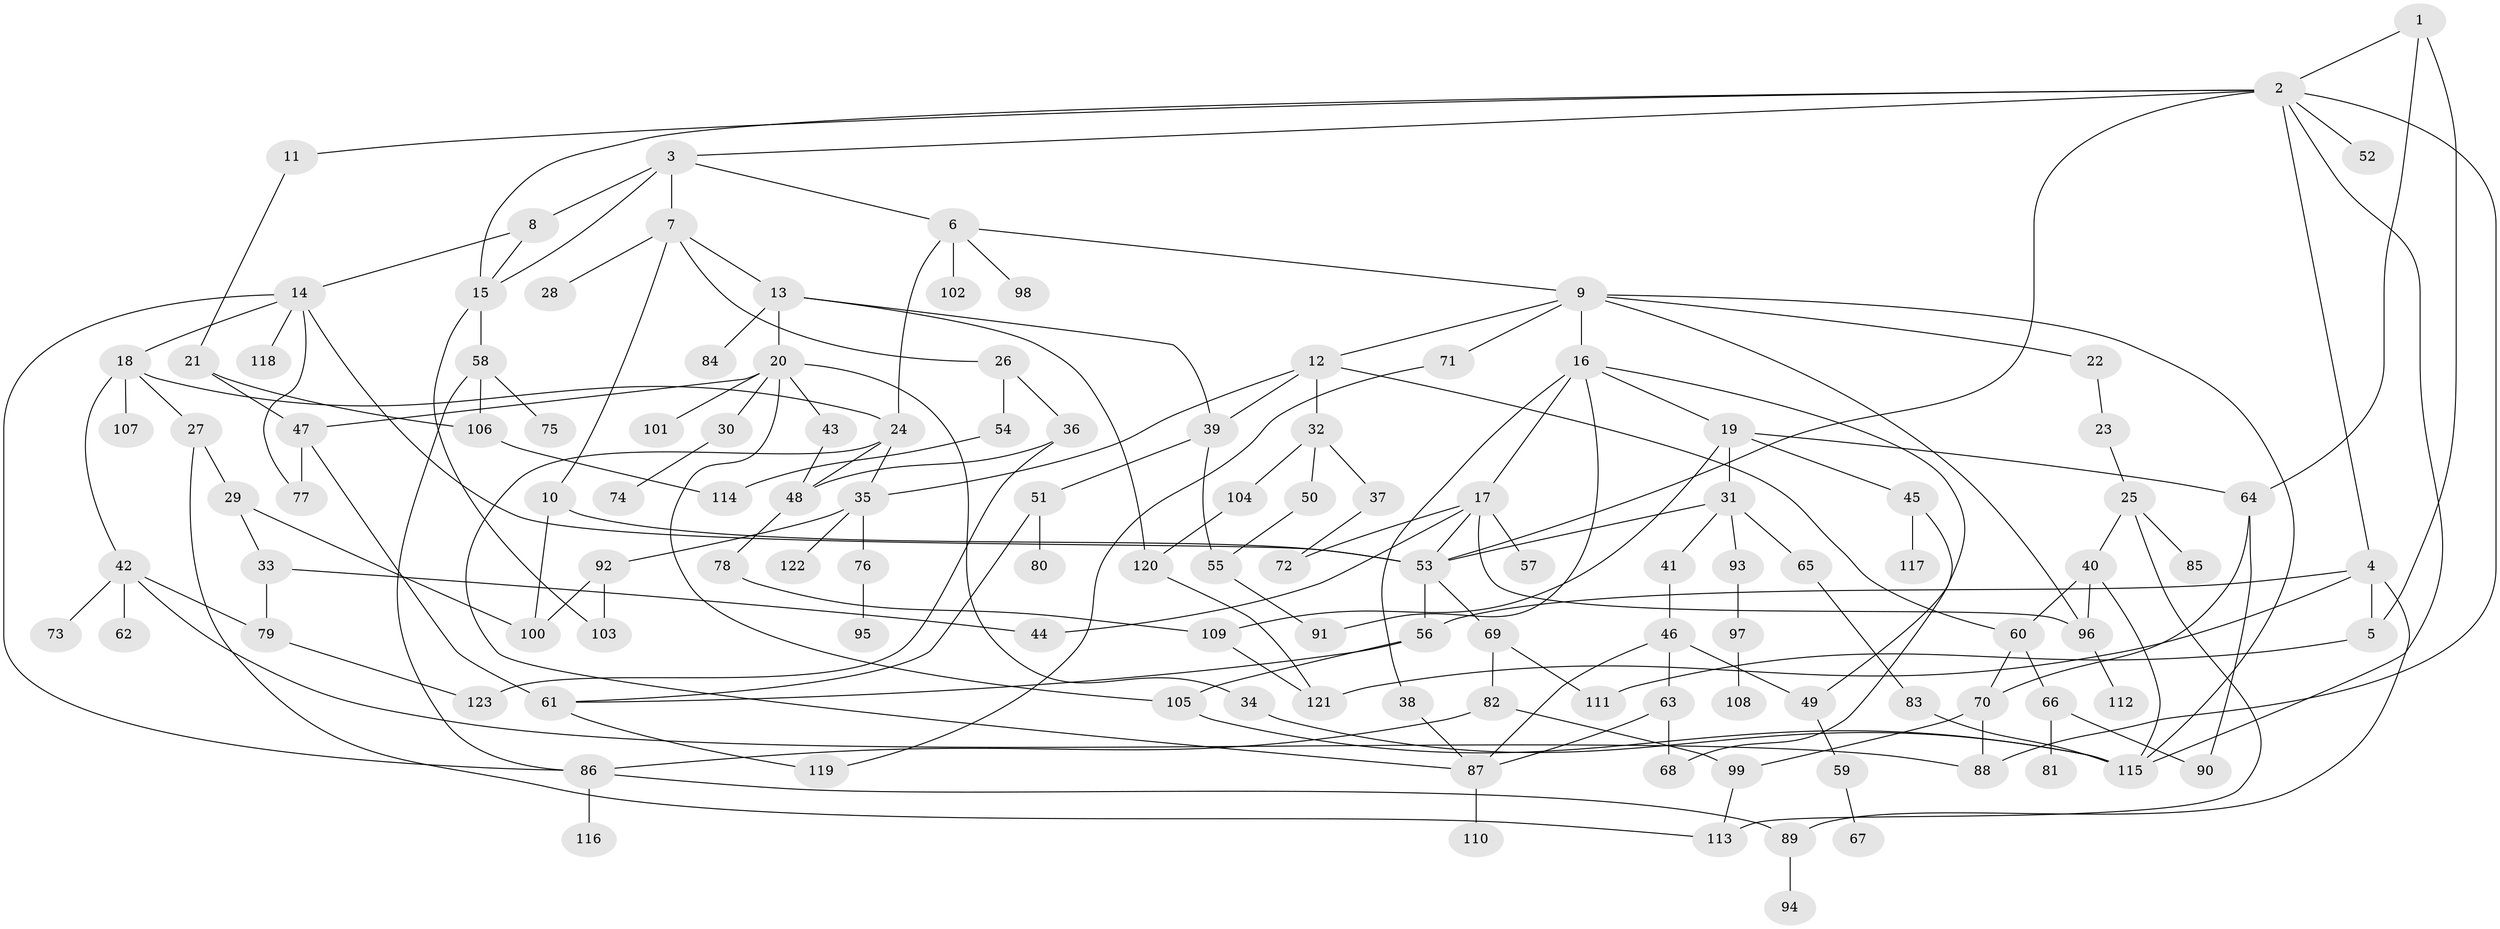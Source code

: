 // Generated by graph-tools (version 1.1) at 2025/01/03/09/25 03:01:11]
// undirected, 123 vertices, 181 edges
graph export_dot {
graph [start="1"]
  node [color=gray90,style=filled];
  1;
  2;
  3;
  4;
  5;
  6;
  7;
  8;
  9;
  10;
  11;
  12;
  13;
  14;
  15;
  16;
  17;
  18;
  19;
  20;
  21;
  22;
  23;
  24;
  25;
  26;
  27;
  28;
  29;
  30;
  31;
  32;
  33;
  34;
  35;
  36;
  37;
  38;
  39;
  40;
  41;
  42;
  43;
  44;
  45;
  46;
  47;
  48;
  49;
  50;
  51;
  52;
  53;
  54;
  55;
  56;
  57;
  58;
  59;
  60;
  61;
  62;
  63;
  64;
  65;
  66;
  67;
  68;
  69;
  70;
  71;
  72;
  73;
  74;
  75;
  76;
  77;
  78;
  79;
  80;
  81;
  82;
  83;
  84;
  85;
  86;
  87;
  88;
  89;
  90;
  91;
  92;
  93;
  94;
  95;
  96;
  97;
  98;
  99;
  100;
  101;
  102;
  103;
  104;
  105;
  106;
  107;
  108;
  109;
  110;
  111;
  112;
  113;
  114;
  115;
  116;
  117;
  118;
  119;
  120;
  121;
  122;
  123;
  1 -- 2;
  1 -- 64;
  1 -- 5;
  2 -- 3;
  2 -- 4;
  2 -- 11;
  2 -- 52;
  2 -- 115;
  2 -- 53;
  2 -- 15;
  2 -- 88;
  3 -- 6;
  3 -- 7;
  3 -- 8;
  3 -- 15;
  4 -- 5;
  4 -- 89;
  4 -- 121;
  4 -- 56;
  5 -- 111;
  6 -- 9;
  6 -- 24;
  6 -- 98;
  6 -- 102;
  7 -- 10;
  7 -- 13;
  7 -- 26;
  7 -- 28;
  8 -- 14;
  8 -- 15;
  9 -- 12;
  9 -- 16;
  9 -- 22;
  9 -- 71;
  9 -- 96;
  9 -- 115;
  10 -- 100;
  10 -- 53;
  11 -- 21;
  12 -- 32;
  12 -- 35;
  12 -- 60;
  12 -- 39;
  13 -- 20;
  13 -- 39;
  13 -- 84;
  13 -- 120;
  14 -- 18;
  14 -- 86;
  14 -- 118;
  14 -- 77;
  14 -- 53;
  15 -- 58;
  15 -- 103;
  16 -- 17;
  16 -- 19;
  16 -- 38;
  16 -- 91;
  16 -- 49;
  17 -- 44;
  17 -- 57;
  17 -- 96;
  17 -- 72;
  17 -- 53;
  18 -- 27;
  18 -- 42;
  18 -- 107;
  18 -- 24;
  19 -- 31;
  19 -- 45;
  19 -- 64;
  19 -- 109;
  20 -- 30;
  20 -- 34;
  20 -- 43;
  20 -- 47;
  20 -- 101;
  20 -- 105;
  21 -- 106;
  21 -- 47;
  22 -- 23;
  23 -- 25;
  24 -- 35;
  24 -- 48;
  24 -- 87;
  25 -- 40;
  25 -- 85;
  25 -- 113;
  26 -- 36;
  26 -- 54;
  27 -- 29;
  27 -- 113;
  29 -- 33;
  29 -- 100;
  30 -- 74;
  31 -- 41;
  31 -- 53;
  31 -- 65;
  31 -- 93;
  32 -- 37;
  32 -- 50;
  32 -- 104;
  33 -- 44;
  33 -- 79;
  34 -- 115;
  35 -- 76;
  35 -- 92;
  35 -- 122;
  36 -- 123;
  36 -- 48;
  37 -- 72;
  38 -- 87;
  39 -- 51;
  39 -- 55;
  40 -- 60;
  40 -- 115;
  40 -- 96;
  41 -- 46;
  42 -- 62;
  42 -- 73;
  42 -- 79;
  42 -- 88;
  43 -- 48;
  45 -- 68;
  45 -- 117;
  46 -- 49;
  46 -- 63;
  46 -- 87;
  47 -- 61;
  47 -- 77;
  48 -- 78;
  49 -- 59;
  50 -- 55;
  51 -- 80;
  51 -- 61;
  53 -- 56;
  53 -- 69;
  54 -- 114;
  55 -- 91;
  56 -- 105;
  56 -- 61;
  58 -- 75;
  58 -- 106;
  58 -- 86;
  59 -- 67;
  60 -- 66;
  60 -- 70;
  61 -- 119;
  63 -- 87;
  63 -- 68;
  64 -- 70;
  64 -- 90;
  65 -- 83;
  66 -- 81;
  66 -- 90;
  69 -- 82;
  69 -- 111;
  70 -- 88;
  70 -- 99;
  71 -- 119;
  76 -- 95;
  78 -- 109;
  79 -- 123;
  82 -- 86;
  82 -- 99;
  83 -- 115;
  86 -- 116;
  86 -- 89;
  87 -- 110;
  89 -- 94;
  92 -- 103;
  92 -- 100;
  93 -- 97;
  96 -- 112;
  97 -- 108;
  99 -- 113;
  104 -- 120;
  105 -- 115;
  106 -- 114;
  109 -- 121;
  120 -- 121;
}
